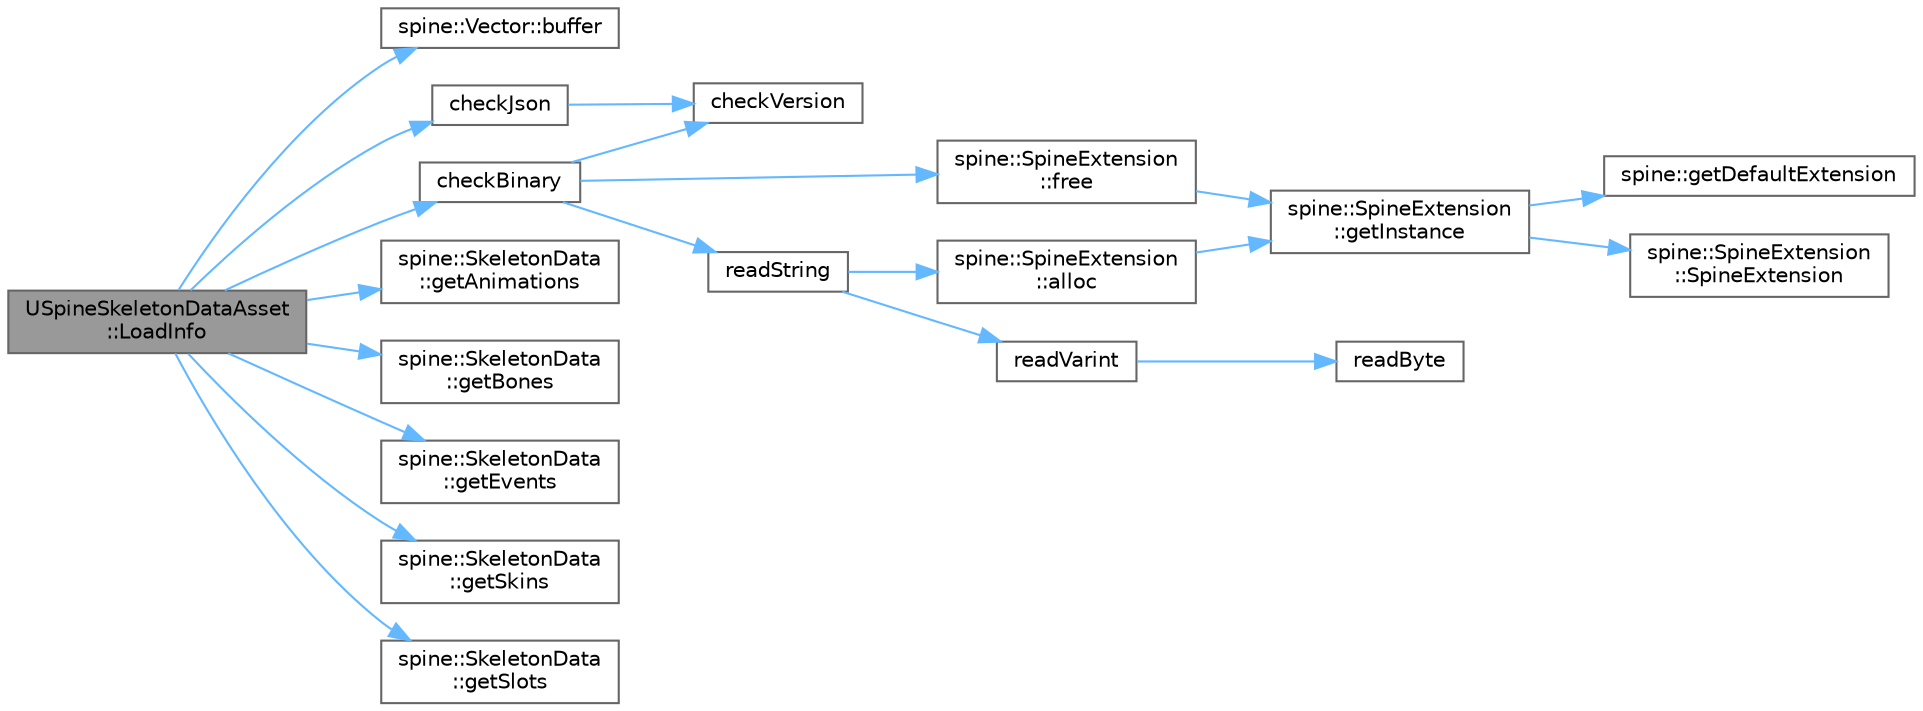 digraph "USpineSkeletonDataAsset::LoadInfo"
{
 // LATEX_PDF_SIZE
  bgcolor="transparent";
  edge [fontname=Helvetica,fontsize=10,labelfontname=Helvetica,labelfontsize=10];
  node [fontname=Helvetica,fontsize=10,shape=box,height=0.2,width=0.4];
  rankdir="LR";
  Node1 [id="Node000001",label="USpineSkeletonDataAsset\l::LoadInfo",height=0.2,width=0.4,color="gray40", fillcolor="grey60", style="filled", fontcolor="black",tooltip=" "];
  Node1 -> Node2 [id="edge1_Node000001_Node000002",color="steelblue1",style="solid",tooltip=" "];
  Node2 [id="Node000002",label="spine::Vector::buffer",height=0.2,width=0.4,color="grey40", fillcolor="white", style="filled",URL="$classspine_1_1_vector.html#a51e5c426b03098af297e10efdaf52e22",tooltip=" "];
  Node1 -> Node3 [id="edge2_Node000001_Node000003",color="steelblue1",style="solid",tooltip=" "];
  Node3 [id="Node000003",label="checkBinary",height=0.2,width=0.4,color="grey40", fillcolor="white", style="filled",URL="$_spine_skeleton_file_resource_8cpp.html#aaf2d4d615da8460454ae1e6a2c56a746",tooltip=" "];
  Node3 -> Node4 [id="edge3_Node000003_Node000004",color="steelblue1",style="solid",tooltip=" "];
  Node4 [id="Node000004",label="checkVersion",height=0.2,width=0.4,color="grey40", fillcolor="white", style="filled",URL="$_spine_skeleton_file_resource_8cpp.html#a35bfc09a01b8ce874bae3bc5888e1323",tooltip=" "];
  Node3 -> Node5 [id="edge4_Node000003_Node000005",color="steelblue1",style="solid",tooltip=" "];
  Node5 [id="Node000005",label="spine::SpineExtension\l::free",height=0.2,width=0.4,color="grey40", fillcolor="white", style="filled",URL="$classspine_1_1_spine_extension.html#af842f1888dcc9f9440ec6661126445d8",tooltip=" "];
  Node5 -> Node6 [id="edge5_Node000005_Node000006",color="steelblue1",style="solid",tooltip=" "];
  Node6 [id="Node000006",label="spine::SpineExtension\l::getInstance",height=0.2,width=0.4,color="grey40", fillcolor="white", style="filled",URL="$classspine_1_1_spine_extension.html#ab60f2a37a933de36919feea9a33de55b",tooltip=" "];
  Node6 -> Node7 [id="edge6_Node000006_Node000007",color="steelblue1",style="solid",tooltip=" "];
  Node7 [id="Node000007",label="spine::getDefaultExtension",height=0.2,width=0.4,color="grey40", fillcolor="white", style="filled",URL="$namespacespine.html#a24f615f096f30200fe83c7a9cc811f75",tooltip=" "];
  Node6 -> Node8 [id="edge7_Node000006_Node000008",color="steelblue1",style="solid",tooltip=" "];
  Node8 [id="Node000008",label="spine::SpineExtension\l::SpineExtension",height=0.2,width=0.4,color="grey40", fillcolor="white", style="filled",URL="$classspine_1_1_spine_extension.html#ae8793479e170e386fa72946ca48758ab",tooltip=" "];
  Node3 -> Node9 [id="edge8_Node000003_Node000009",color="steelblue1",style="solid",tooltip=" "];
  Node9 [id="Node000009",label="readString",height=0.2,width=0.4,color="grey40", fillcolor="white", style="filled",URL="$_spine_skeleton_file_resource_8cpp.html#a035a951798152197b461e348bae4b79c",tooltip=" "];
  Node9 -> Node10 [id="edge9_Node000009_Node000010",color="steelblue1",style="solid",tooltip=" "];
  Node10 [id="Node000010",label="spine::SpineExtension\l::alloc",height=0.2,width=0.4,color="grey40", fillcolor="white", style="filled",URL="$classspine_1_1_spine_extension.html#a220903a1a9a94bb1d9719f192ff5a469",tooltip=" "];
  Node10 -> Node6 [id="edge10_Node000010_Node000006",color="steelblue1",style="solid",tooltip=" "];
  Node9 -> Node11 [id="edge11_Node000009_Node000011",color="steelblue1",style="solid",tooltip=" "];
  Node11 [id="Node000011",label="readVarint",height=0.2,width=0.4,color="grey40", fillcolor="white", style="filled",URL="$_spine_skeleton_file_resource_8cpp.html#adb6f51e24786abad8ecc899415bd2180",tooltip=" "];
  Node11 -> Node12 [id="edge12_Node000011_Node000012",color="steelblue1",style="solid",tooltip=" "];
  Node12 [id="Node000012",label="readByte",height=0.2,width=0.4,color="grey40", fillcolor="white", style="filled",URL="$_spine_skeleton_file_resource_8cpp.html#a9ed5d14d4b485dfa92b1bb97e05b59ed",tooltip=" "];
  Node1 -> Node13 [id="edge13_Node000001_Node000013",color="steelblue1",style="solid",tooltip=" "];
  Node13 [id="Node000013",label="checkJson",height=0.2,width=0.4,color="grey40", fillcolor="white", style="filled",URL="$_spine_skeleton_file_resource_8cpp.html#aefe50bb7cedbb2338ad2f4355b5eafaf",tooltip=" "];
  Node13 -> Node4 [id="edge14_Node000013_Node000004",color="steelblue1",style="solid",tooltip=" "];
  Node1 -> Node14 [id="edge15_Node000001_Node000014",color="steelblue1",style="solid",tooltip=" "];
  Node14 [id="Node000014",label="spine::SkeletonData\l::getAnimations",height=0.2,width=0.4,color="grey40", fillcolor="white", style="filled",URL="$classspine_1_1_skeleton_data.html#a27eb29679945ea1ee246f127cabacfa1",tooltip=" "];
  Node1 -> Node15 [id="edge16_Node000001_Node000015",color="steelblue1",style="solid",tooltip=" "];
  Node15 [id="Node000015",label="spine::SkeletonData\l::getBones",height=0.2,width=0.4,color="grey40", fillcolor="white", style="filled",URL="$classspine_1_1_skeleton_data.html#af082e606c4f80eeb677611c80483b1ea",tooltip="The skeleton's bones, sorted parent first. The root bone is always the first bone."];
  Node1 -> Node16 [id="edge17_Node000001_Node000016",color="steelblue1",style="solid",tooltip=" "];
  Node16 [id="Node000016",label="spine::SkeletonData\l::getEvents",height=0.2,width=0.4,color="grey40", fillcolor="white", style="filled",URL="$classspine_1_1_skeleton_data.html#ade45e0c2e5099cdb667ce0671cc3dbde",tooltip=" "];
  Node1 -> Node17 [id="edge18_Node000001_Node000017",color="steelblue1",style="solid",tooltip=" "];
  Node17 [id="Node000017",label="spine::SkeletonData\l::getSkins",height=0.2,width=0.4,color="grey40", fillcolor="white", style="filled",URL="$classspine_1_1_skeleton_data.html#a358afae8f7f9fc0ff1fd93c8e99fc2b2",tooltip="All skins, including the default skin."];
  Node1 -> Node18 [id="edge19_Node000001_Node000018",color="steelblue1",style="solid",tooltip=" "];
  Node18 [id="Node000018",label="spine::SkeletonData\l::getSlots",height=0.2,width=0.4,color="grey40", fillcolor="white", style="filled",URL="$classspine_1_1_skeleton_data.html#aa2258c8afc824aa61b0740cba39f38fd",tooltip=" "];
}
